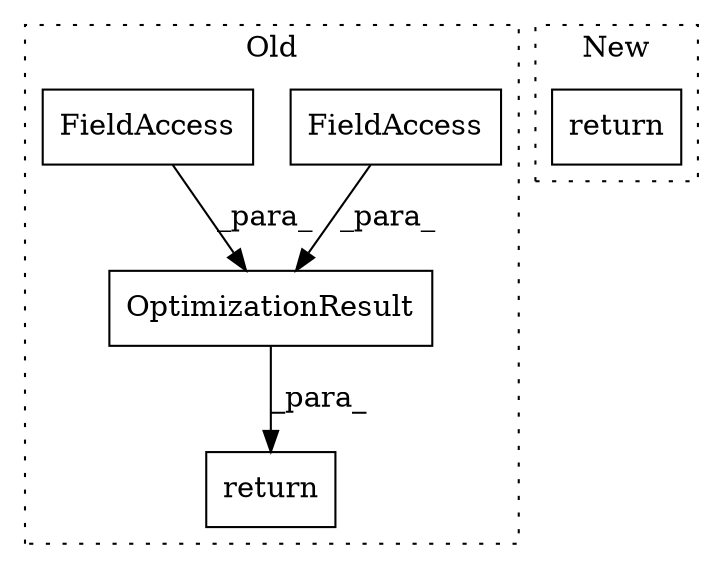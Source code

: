 digraph G {
subgraph cluster0 {
1 [label="OptimizationResult" a="32" s="7998,8087" l="19,1" shape="box"];
3 [label="FieldAccess" a="22" s="8023" l="11" shape="box"];
4 [label="FieldAccess" a="22" s="8055" l="13" shape="box"];
5 [label="return" a="41" s="7991" l="7" shape="box"];
label = "Old";
style="dotted";
}
subgraph cluster1 {
2 [label="return" a="41" s="8349" l="7" shape="box"];
label = "New";
style="dotted";
}
1 -> 5 [label="_para_"];
3 -> 1 [label="_para_"];
4 -> 1 [label="_para_"];
}